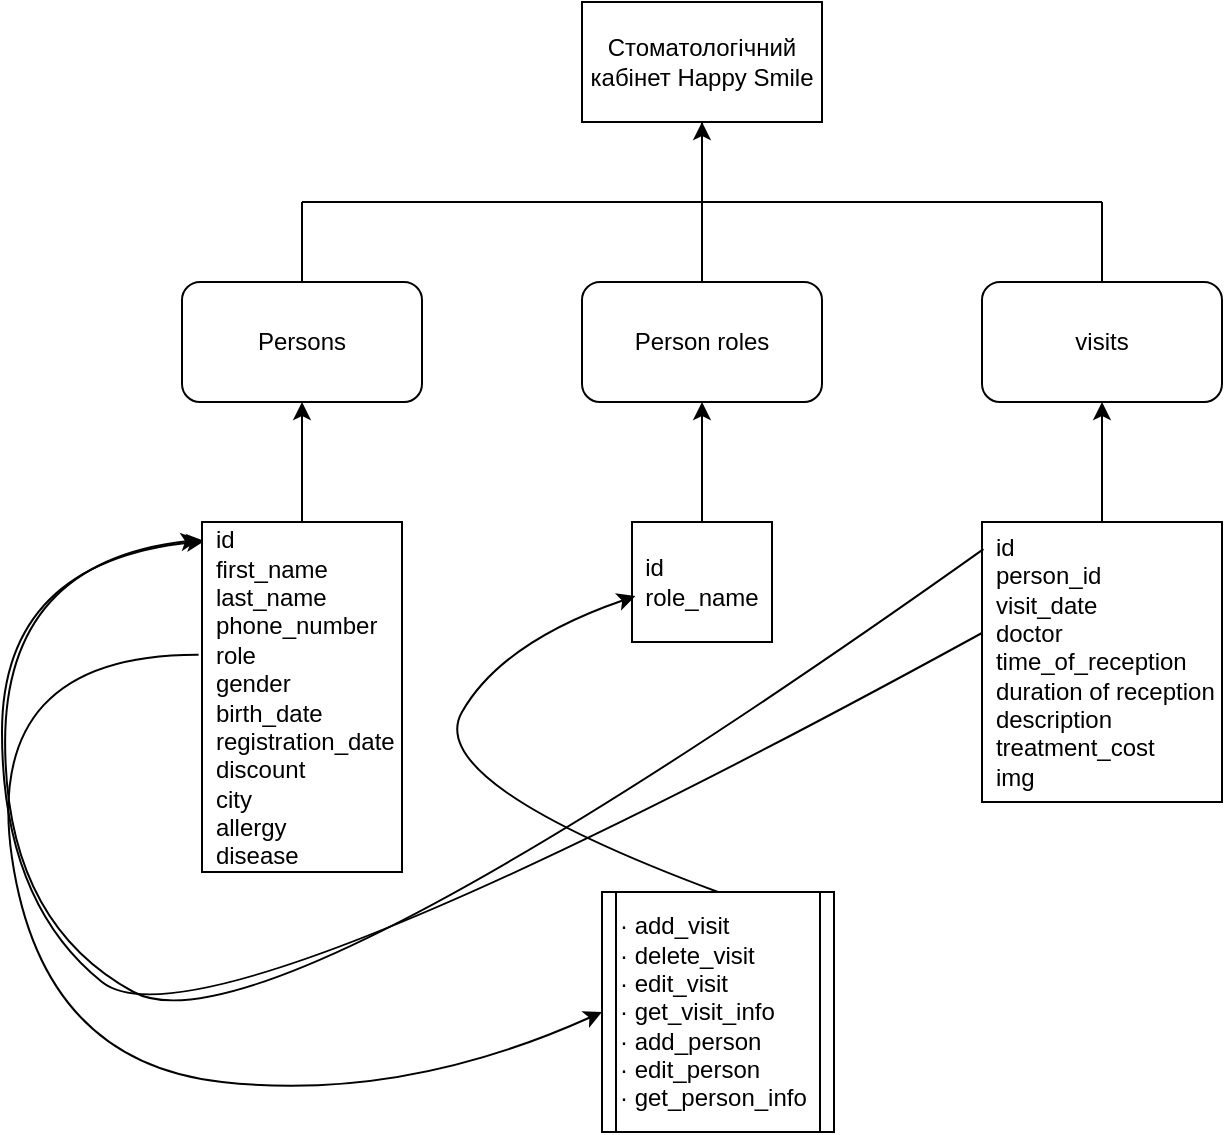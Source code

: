 <mxfile version="15.8.3" type="device"><diagram id="ZqrF_B4cdmKbi7_f1tOT" name="Page-1"><mxGraphModel dx="1065" dy="408" grid="1" gridSize="10" guides="1" tooltips="1" connect="1" arrows="1" fold="1" page="1" pageScale="1" pageWidth="827" pageHeight="1169" math="0" shadow="0"><root><mxCell id="0"/><mxCell id="1" parent="0"/><mxCell id="IPjQoNTxHlYSpgF58pez-3" value="Persons" style="rounded=1;whiteSpace=wrap;html=1;" vertex="1" parent="1"><mxGeometry x="120" y="160" width="120" height="60" as="geometry"/></mxCell><mxCell id="IPjQoNTxHlYSpgF58pez-35" value="" style="edgeStyle=orthogonalEdgeStyle;rounded=0;orthogonalLoop=1;jettySize=auto;html=1;" edge="1" parent="1" source="IPjQoNTxHlYSpgF58pez-4" target="IPjQoNTxHlYSpgF58pez-7"><mxGeometry relative="1" as="geometry"/></mxCell><mxCell id="IPjQoNTxHlYSpgF58pez-4" value="&lt;span&gt;Person roles&lt;br&gt;&lt;/span&gt;" style="rounded=1;whiteSpace=wrap;html=1;" vertex="1" parent="1"><mxGeometry x="320" y="160" width="120" height="60" as="geometry"/></mxCell><mxCell id="IPjQoNTxHlYSpgF58pez-5" value="visits" style="rounded=1;whiteSpace=wrap;html=1;" vertex="1" parent="1"><mxGeometry x="520" y="160" width="120" height="60" as="geometry"/></mxCell><mxCell id="IPjQoNTxHlYSpgF58pez-7" value="&lt;span&gt;Стоматологічний кабінет Happy Smile&lt;/span&gt;" style="rounded=0;whiteSpace=wrap;html=1;" vertex="1" parent="1"><mxGeometry x="320" y="20" width="120" height="60" as="geometry"/></mxCell><mxCell id="IPjQoNTxHlYSpgF58pez-10" value="" style="endArrow=none;html=1;rounded=0;entryX=0.5;entryY=1;entryDx=0;entryDy=0;" edge="1" parent="1" target="IPjQoNTxHlYSpgF58pez-7"><mxGeometry width="50" height="50" relative="1" as="geometry"><mxPoint x="380" y="120" as="sourcePoint"/><mxPoint x="440" y="220" as="targetPoint"/></mxGeometry></mxCell><mxCell id="IPjQoNTxHlYSpgF58pez-19" value="" style="curved=1;endArrow=classic;html=1;rounded=0;entryX=0.013;entryY=0.054;entryDx=0;entryDy=0;entryPerimeter=0;" edge="1" parent="1" target="IPjQoNTxHlYSpgF58pez-25"><mxGeometry width="50" height="50" relative="1" as="geometry"><mxPoint x="530" y="330" as="sourcePoint"/><mxPoint x="117.24" y="284.25" as="targetPoint"/><Array as="points"><mxPoint x="130" y="550"/><mxPoint x="30" y="470"/><mxPoint x="30" y="300"/></Array></mxGeometry></mxCell><mxCell id="IPjQoNTxHlYSpgF58pez-34" value="" style="edgeStyle=orthogonalEdgeStyle;rounded=0;orthogonalLoop=1;jettySize=auto;html=1;" edge="1" parent="1" source="IPjQoNTxHlYSpgF58pez-21" target="IPjQoNTxHlYSpgF58pez-5"><mxGeometry relative="1" as="geometry"/></mxCell><mxCell id="IPjQoNTxHlYSpgF58pez-21" value="&lt;div style=&quot;text-align: justify&quot;&gt;&amp;nbsp;id&lt;/div&gt;&lt;div style=&quot;text-align: justify&quot;&gt;&amp;nbsp;person_id&lt;/div&gt;&lt;div style=&quot;text-align: justify&quot;&gt;&amp;nbsp;visit_date&lt;/div&gt;&lt;div style=&quot;text-align: justify&quot;&gt;&amp;nbsp;doctor&lt;/div&gt;&lt;div style=&quot;text-align: justify&quot;&gt;&amp;nbsp;time_of_reception&lt;/div&gt;&lt;div style=&quot;text-align: justify&quot;&gt;&amp;nbsp;duration of reception&lt;/div&gt;&lt;div style=&quot;text-align: justify&quot;&gt;&amp;nbsp;description&lt;/div&gt;&lt;div style=&quot;text-align: justify&quot;&gt;&amp;nbsp;treatment_cost&lt;/div&gt;&lt;div style=&quot;text-align: justify&quot;&gt;&amp;nbsp;img&amp;nbsp; &amp;nbsp;&lt;/div&gt;" style="rounded=0;whiteSpace=wrap;html=1;" vertex="1" parent="1"><mxGeometry x="520" y="280" width="120" height="140" as="geometry"/></mxCell><mxCell id="IPjQoNTxHlYSpgF58pez-23" value="" style="curved=1;endArrow=classic;html=1;rounded=0;exitX=0.006;exitY=0.097;exitDx=0;exitDy=0;entryX=-0.015;entryY=0.051;entryDx=0;entryDy=0;entryPerimeter=0;exitPerimeter=0;" edge="1" parent="1" source="IPjQoNTxHlYSpgF58pez-21" target="IPjQoNTxHlYSpgF58pez-25"><mxGeometry width="50" height="50" relative="1" as="geometry"><mxPoint x="530" y="303.86" as="sourcePoint"/><mxPoint x="120.36" y="280.26" as="targetPoint"/><Array as="points"><mxPoint x="160" y="550"/><mxPoint x="31.56" y="480"/><mxPoint x="31.56" y="300"/></Array></mxGeometry></mxCell><mxCell id="IPjQoNTxHlYSpgF58pez-32" value="" style="edgeStyle=orthogonalEdgeStyle;rounded=0;orthogonalLoop=1;jettySize=auto;html=1;" edge="1" parent="1" source="IPjQoNTxHlYSpgF58pez-25" target="IPjQoNTxHlYSpgF58pez-3"><mxGeometry relative="1" as="geometry"/></mxCell><mxCell id="IPjQoNTxHlYSpgF58pez-25" value="&lt;div style=&quot;text-align: justify&quot;&gt;&amp;nbsp;id&lt;/div&gt;&lt;div style=&quot;text-align: justify&quot;&gt;&amp;nbsp;first_name&lt;/div&gt;&lt;div style=&quot;text-align: justify&quot;&gt;&amp;nbsp;last_name&lt;/div&gt;&lt;div style=&quot;text-align: justify&quot;&gt;&amp;nbsp;phone_number&lt;/div&gt;&lt;div style=&quot;text-align: justify&quot;&gt;&amp;nbsp;role&amp;nbsp;&lt;/div&gt;&lt;div style=&quot;text-align: justify&quot;&gt;&amp;nbsp;gender&lt;/div&gt;&lt;div style=&quot;text-align: justify&quot;&gt;&amp;nbsp;birth_date&lt;/div&gt;&lt;div style=&quot;text-align: justify&quot;&gt;&amp;nbsp;registration_date&lt;/div&gt;&lt;div style=&quot;text-align: justify&quot;&gt;&amp;nbsp;discount&lt;/div&gt;&lt;div style=&quot;text-align: justify&quot;&gt;&amp;nbsp;city&lt;/div&gt;&lt;div style=&quot;text-align: justify&quot;&gt;&amp;nbsp;allergy&lt;/div&gt;&lt;div style=&quot;text-align: justify&quot;&gt;&amp;nbsp;disease&lt;/div&gt;" style="rounded=0;whiteSpace=wrap;html=1;" vertex="1" parent="1"><mxGeometry x="130" y="280" width="100" height="175" as="geometry"/></mxCell><mxCell id="IPjQoNTxHlYSpgF58pez-33" value="" style="edgeStyle=orthogonalEdgeStyle;rounded=0;orthogonalLoop=1;jettySize=auto;html=1;" edge="1" parent="1" source="IPjQoNTxHlYSpgF58pez-27" target="IPjQoNTxHlYSpgF58pez-4"><mxGeometry relative="1" as="geometry"/></mxCell><mxCell id="IPjQoNTxHlYSpgF58pez-27" value="&lt;div style=&quot;text-align: justify&quot;&gt;&lt;span&gt;id&lt;/span&gt;&lt;/div&gt;&lt;div style=&quot;text-align: justify&quot;&gt;&lt;span&gt;role_name&lt;/span&gt;&lt;/div&gt;" style="rounded=0;whiteSpace=wrap;html=1;" vertex="1" parent="1"><mxGeometry x="345" y="280" width="70" height="60" as="geometry"/></mxCell><mxCell id="IPjQoNTxHlYSpgF58pez-39" value="" style="endArrow=none;html=1;rounded=0;exitX=0.5;exitY=0;exitDx=0;exitDy=0;" edge="1" parent="1" source="IPjQoNTxHlYSpgF58pez-3"><mxGeometry width="50" height="50" relative="1" as="geometry"><mxPoint x="280" y="150" as="sourcePoint"/><mxPoint x="180" y="120" as="targetPoint"/></mxGeometry></mxCell><mxCell id="IPjQoNTxHlYSpgF58pez-40" value="" style="endArrow=none;html=1;rounded=0;" edge="1" parent="1"><mxGeometry width="50" height="50" relative="1" as="geometry"><mxPoint x="180" y="120" as="sourcePoint"/><mxPoint x="380" y="120" as="targetPoint"/></mxGeometry></mxCell><mxCell id="IPjQoNTxHlYSpgF58pez-41" value="" style="endArrow=none;html=1;rounded=0;exitX=0.5;exitY=0;exitDx=0;exitDy=0;" edge="1" parent="1" source="IPjQoNTxHlYSpgF58pez-5"><mxGeometry width="50" height="50" relative="1" as="geometry"><mxPoint x="280" y="150" as="sourcePoint"/><mxPoint x="580" y="120" as="targetPoint"/></mxGeometry></mxCell><mxCell id="IPjQoNTxHlYSpgF58pez-42" value="" style="endArrow=none;html=1;rounded=0;" edge="1" parent="1"><mxGeometry width="50" height="50" relative="1" as="geometry"><mxPoint x="380" y="120" as="sourcePoint"/><mxPoint x="580" y="120" as="targetPoint"/></mxGeometry></mxCell><mxCell id="IPjQoNTxHlYSpgF58pez-44" value="· add_visit&lt;br&gt;· delete_visit&lt;br&gt;· edit_visit&lt;br&gt;· get_visit_info&lt;br&gt;&lt;div&gt;· add_person&lt;br&gt;&lt;/div&gt;&lt;div&gt;· edit_person&lt;br&gt;&lt;/div&gt;&lt;div&gt;· get_person_info&lt;/div&gt;" style="shape=process;whiteSpace=wrap;html=1;backgroundOutline=1;align=left;size=0.057;" vertex="1" parent="1"><mxGeometry x="330" y="465" width="116" height="120" as="geometry"/></mxCell><mxCell id="IPjQoNTxHlYSpgF58pez-46" value="" style="curved=1;endArrow=classic;html=1;rounded=0;exitX=0.5;exitY=0;exitDx=0;exitDy=0;entryX=0.024;entryY=0.617;entryDx=0;entryDy=0;entryPerimeter=0;" edge="1" parent="1" source="IPjQoNTxHlYSpgF58pez-44" target="IPjQoNTxHlYSpgF58pez-27"><mxGeometry width="50" height="50" relative="1" as="geometry"><mxPoint x="480" y="450" as="sourcePoint"/><mxPoint x="530" y="400" as="targetPoint"/><Array as="points"><mxPoint x="240" y="410"/><mxPoint x="280" y="340"/></Array></mxGeometry></mxCell><mxCell id="IPjQoNTxHlYSpgF58pez-47" value="" style="curved=1;endArrow=classic;html=1;rounded=0;exitX=-0.017;exitY=0.379;exitDx=0;exitDy=0;exitPerimeter=0;entryX=0;entryY=0.5;entryDx=0;entryDy=0;" edge="1" parent="1" source="IPjQoNTxHlYSpgF58pez-25" target="IPjQoNTxHlYSpgF58pez-44"><mxGeometry width="50" height="50" relative="1" as="geometry"><mxPoint x="480" y="450" as="sourcePoint"/><mxPoint x="530" y="400" as="targetPoint"/><Array as="points"><mxPoint x="20" y="346"/><mxPoint x="50" y="550"/><mxPoint x="230" y="570"/></Array></mxGeometry></mxCell></root></mxGraphModel></diagram></mxfile>